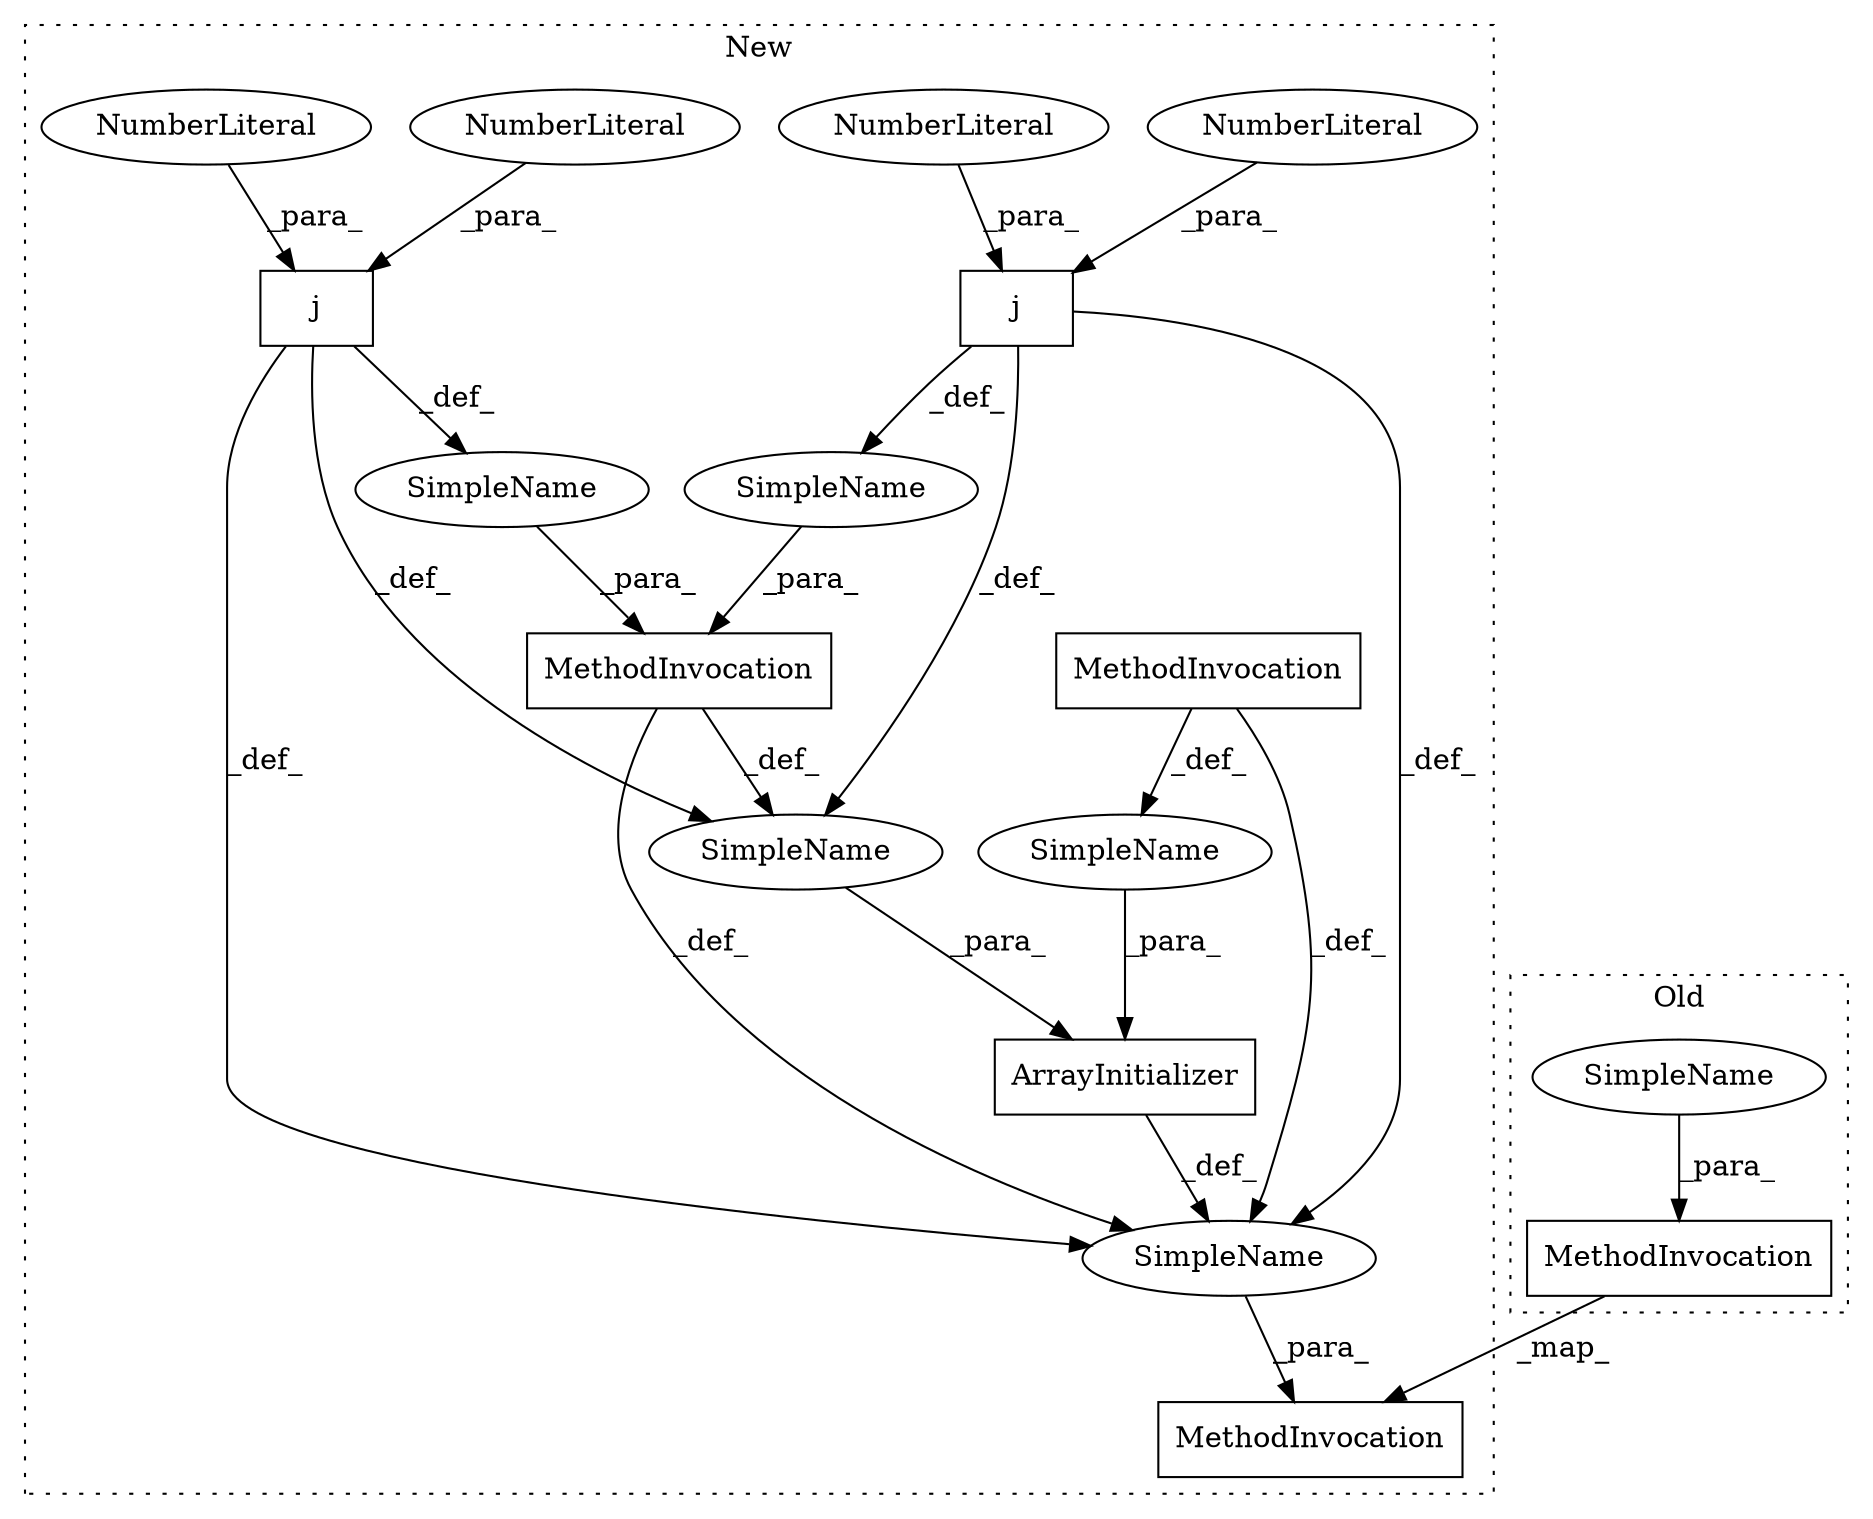 digraph G {
subgraph cluster0 {
3 [label="MethodInvocation" a="32" s="1415,1540" l="11,1" shape="box"];
10 [label="SimpleName" a="42" s="" l="" shape="ellipse"];
label = "Old";
style="dotted";
}
subgraph cluster1 {
1 [label="ArrayInitializer" a="4" s="1747,1958" l="1,1" shape="box"];
2 [label="MethodInvocation" a="32" s="1821" l="10" shape="box"];
4 [label="MethodInvocation" a="32" s="2204,2292" l="11,1" shape="box"];
5 [label="MethodInvocation" a="32" s="1843,1956" l="17,2" shape="box"];
6 [label="NumberLiteral" a="34" s="1860" l="6" shape="ellipse"];
7 [label="NumberLiteral" a="34" s="1951" l="5" shape="ellipse"];
8 [label="SimpleName" a="42" s="" l="" shape="ellipse"];
9 [label="SimpleName" a="42" s="" l="" shape="ellipse"];
11 [label="SimpleName" a="42" s="" l="" shape="ellipse"];
12 [label="SimpleName" a="42" s="" l="" shape="ellipse"];
13 [label="SimpleName" a="42" s="" l="" shape="ellipse"];
14 [label="j" a="106" s="1913" l="43" shape="box"];
15 [label="j" a="106" s="1860" l="44" shape="box"];
16 [label="NumberLiteral" a="34" s="1932" l="6" shape="ellipse"];
17 [label="NumberLiteral" a="34" s="1898" l="6" shape="ellipse"];
label = "New";
style="dotted";
}
1 -> 8 [label="_def_"];
2 -> 8 [label="_def_"];
2 -> 9 [label="_def_"];
3 -> 4 [label="_map_"];
5 -> 8 [label="_def_"];
5 -> 13 [label="_def_"];
6 -> 15 [label="_para_"];
7 -> 14 [label="_para_"];
8 -> 4 [label="_para_"];
9 -> 1 [label="_para_"];
10 -> 3 [label="_para_"];
11 -> 5 [label="_para_"];
12 -> 5 [label="_para_"];
13 -> 1 [label="_para_"];
14 -> 13 [label="_def_"];
14 -> 12 [label="_def_"];
14 -> 8 [label="_def_"];
15 -> 11 [label="_def_"];
15 -> 13 [label="_def_"];
15 -> 8 [label="_def_"];
16 -> 14 [label="_para_"];
17 -> 15 [label="_para_"];
}